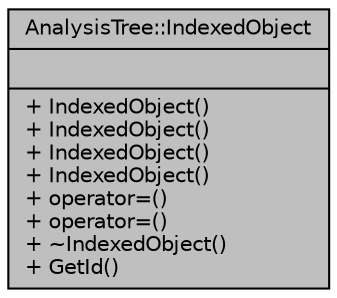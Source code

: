 digraph "AnalysisTree::IndexedObject"
{
  edge [fontname="Helvetica",fontsize="10",labelfontname="Helvetica",labelfontsize="10"];
  node [fontname="Helvetica",fontsize="10",shape=record];
  Node1 [label="{AnalysisTree::IndexedObject\n||+ IndexedObject()\l+ IndexedObject()\l+ IndexedObject()\l+ IndexedObject()\l+ operator=()\l+ operator=()\l+ ~IndexedObject()\l+ GetId()\l}",height=0.2,width=0.4,color="black", fillcolor="grey75", style="filled", fontcolor="black"];
}

